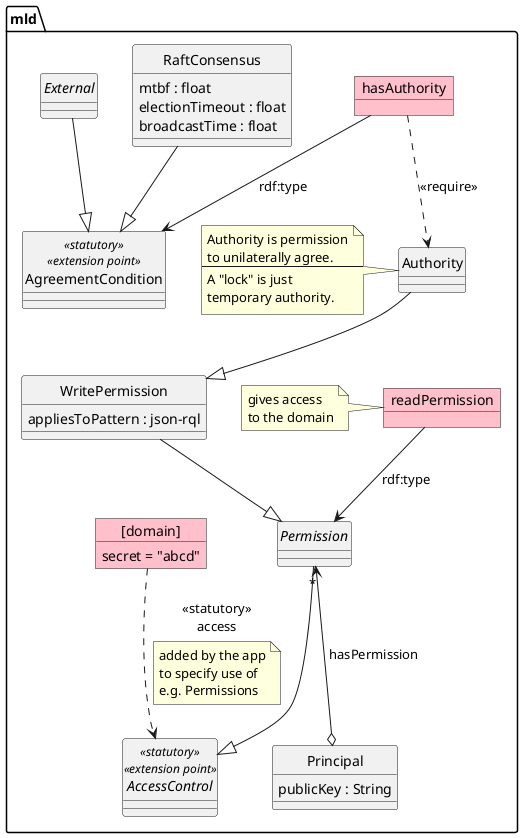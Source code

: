 @startuml
'https://plantuml.com/object-diagram
hide circle

skinparam object {
  BackgroundColor Pink
}

package mld {

class AgreementCondition <<statutory>> <<extension point>>

class Principal {
  publicKey : String
}

class Authority
note left
Authority is permission
to unilaterally agree.
---
A "lock" is just
temporary authority.
end note
object hasAuthority
hasAuthority --> AgreementCondition : rdf:type
hasAuthority ..> Authority : <<require>>
Permission "*" <--o Principal : hasPermission

abstract class Permission
Permission --|> AccessControl

class WritePermission {
  appliesToPattern : json-rql
}
Authority --|> WritePermission
WritePermission --|> Permission

object readPermission
note left
gives access
to the domain
end note
readPermission --> Permission : rdf:type

class RaftConsensus {
  mtbf : float
  electionTimeout : float
  broadcastTime : float
}
RaftConsensus --|> AgreementCondition

abstract class External
External --|> AgreementCondition

object "[domain]" as domain {
  secret = "abcd"
}

abstract class AccessControl <<statutory>> <<extension point>>
domain ..> AccessControl : <<statutory>>\naccess
note on link
added by the app
to specify use of
e.g. Permissions
end note

}
@enduml
